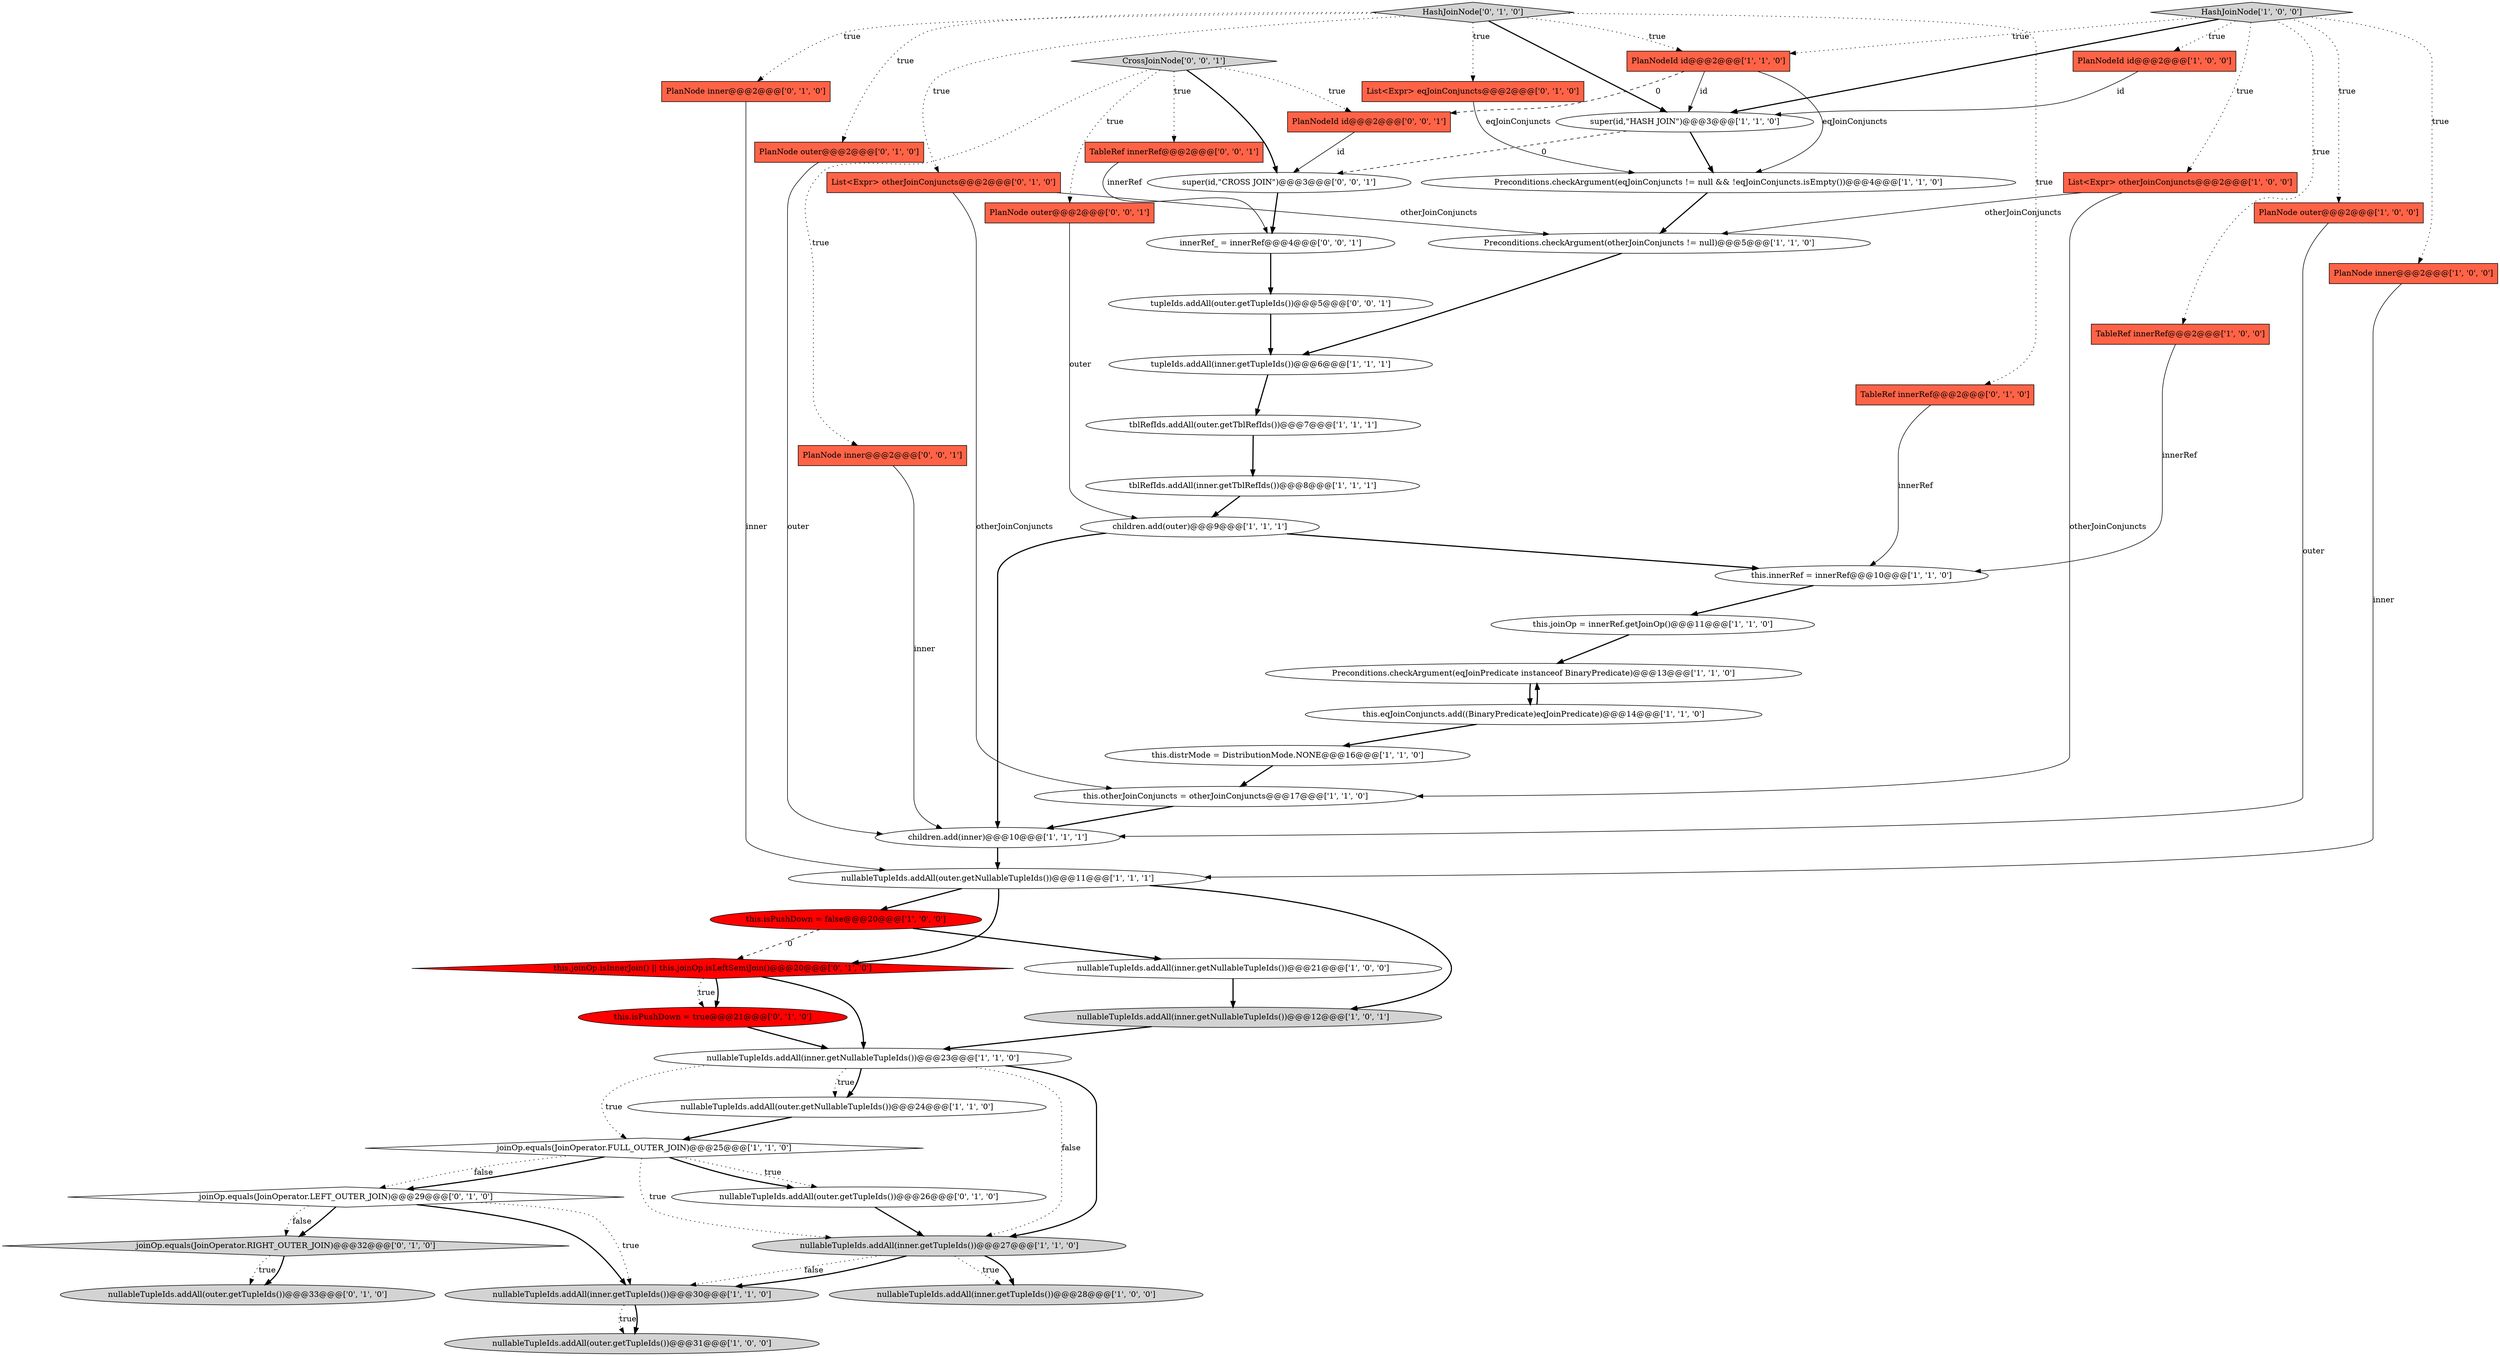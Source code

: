 digraph {
7 [style = filled, label = "Preconditions.checkArgument(eqJoinConjuncts != null && !eqJoinConjuncts.isEmpty())@@@4@@@['1', '1', '0']", fillcolor = white, shape = ellipse image = "AAA0AAABBB1BBB"];
21 [style = filled, label = "nullableTupleIds.addAll(inner.getTupleIds())@@@27@@@['1', '1', '0']", fillcolor = lightgray, shape = ellipse image = "AAA0AAABBB1BBB"];
34 [style = filled, label = "PlanNode outer@@@2@@@['0', '1', '0']", fillcolor = tomato, shape = box image = "AAA0AAABBB2BBB"];
46 [style = filled, label = "PlanNode inner@@@2@@@['0', '0', '1']", fillcolor = tomato, shape = box image = "AAA0AAABBB3BBB"];
40 [style = filled, label = "HashJoinNode['0', '1', '0']", fillcolor = lightgray, shape = diamond image = "AAA0AAABBB2BBB"];
49 [style = filled, label = "CrossJoinNode['0', '0', '1']", fillcolor = lightgray, shape = diamond image = "AAA0AAABBB3BBB"];
17 [style = filled, label = "joinOp.equals(JoinOperator.FULL_OUTER_JOIN)@@@25@@@['1', '1', '0']", fillcolor = white, shape = diamond image = "AAA0AAABBB1BBB"];
11 [style = filled, label = "children.add(outer)@@@9@@@['1', '1', '1']", fillcolor = white, shape = ellipse image = "AAA0AAABBB1BBB"];
31 [style = filled, label = "this.distrMode = DistributionMode.NONE@@@16@@@['1', '1', '0']", fillcolor = white, shape = ellipse image = "AAA0AAABBB1BBB"];
2 [style = filled, label = "HashJoinNode['1', '0', '0']", fillcolor = lightgray, shape = diamond image = "AAA0AAABBB1BBB"];
29 [style = filled, label = "this.joinOp = innerRef.getJoinOp()@@@11@@@['1', '1', '0']", fillcolor = white, shape = ellipse image = "AAA0AAABBB1BBB"];
38 [style = filled, label = "joinOp.equals(JoinOperator.RIGHT_OUTER_JOIN)@@@32@@@['0', '1', '0']", fillcolor = lightgray, shape = diamond image = "AAA0AAABBB2BBB"];
26 [style = filled, label = "Preconditions.checkArgument(eqJoinPredicate instanceof BinaryPredicate)@@@13@@@['1', '1', '0']", fillcolor = white, shape = ellipse image = "AAA0AAABBB1BBB"];
12 [style = filled, label = "nullableTupleIds.addAll(inner.getNullableTupleIds())@@@12@@@['1', '0', '1']", fillcolor = lightgray, shape = ellipse image = "AAA0AAABBB1BBB"];
45 [style = filled, label = "innerRef_ = innerRef@@@4@@@['0', '0', '1']", fillcolor = white, shape = ellipse image = "AAA0AAABBB3BBB"];
10 [style = filled, label = "this.innerRef = innerRef@@@10@@@['1', '1', '0']", fillcolor = white, shape = ellipse image = "AAA0AAABBB1BBB"];
4 [style = filled, label = "PlanNode outer@@@2@@@['1', '0', '0']", fillcolor = tomato, shape = box image = "AAA0AAABBB1BBB"];
15 [style = filled, label = "children.add(inner)@@@10@@@['1', '1', '1']", fillcolor = white, shape = ellipse image = "AAA0AAABBB1BBB"];
44 [style = filled, label = "TableRef innerRef@@@2@@@['0', '0', '1']", fillcolor = tomato, shape = box image = "AAA0AAABBB3BBB"];
33 [style = filled, label = "List<Expr> otherJoinConjuncts@@@2@@@['0', '1', '0']", fillcolor = tomato, shape = box image = "AAA0AAABBB2BBB"];
43 [style = filled, label = "nullableTupleIds.addAll(outer.getTupleIds())@@@26@@@['0', '1', '0']", fillcolor = white, shape = ellipse image = "AAA0AAABBB2BBB"];
5 [style = filled, label = "nullableTupleIds.addAll(inner.getNullableTupleIds())@@@21@@@['1', '0', '0']", fillcolor = white, shape = ellipse image = "AAA0AAABBB1BBB"];
9 [style = filled, label = "this.isPushDown = false@@@20@@@['1', '0', '0']", fillcolor = red, shape = ellipse image = "AAA1AAABBB1BBB"];
48 [style = filled, label = "PlanNode outer@@@2@@@['0', '0', '1']", fillcolor = tomato, shape = box image = "AAA0AAABBB3BBB"];
32 [style = filled, label = "PlanNode inner@@@2@@@['0', '1', '0']", fillcolor = tomato, shape = box image = "AAA0AAABBB2BBB"];
14 [style = filled, label = "PlanNode inner@@@2@@@['1', '0', '0']", fillcolor = tomato, shape = box image = "AAA0AAABBB1BBB"];
24 [style = filled, label = "nullableTupleIds.addAll(outer.getTupleIds())@@@31@@@['1', '0', '0']", fillcolor = lightgray, shape = ellipse image = "AAA0AAABBB1BBB"];
22 [style = filled, label = "nullableTupleIds.addAll(inner.getTupleIds())@@@28@@@['1', '0', '0']", fillcolor = lightgray, shape = ellipse image = "AAA0AAABBB1BBB"];
42 [style = filled, label = "this.isPushDown = true@@@21@@@['0', '1', '0']", fillcolor = red, shape = ellipse image = "AAA1AAABBB2BBB"];
8 [style = filled, label = "nullableTupleIds.addAll(outer.getNullableTupleIds())@@@11@@@['1', '1', '1']", fillcolor = white, shape = ellipse image = "AAA0AAABBB1BBB"];
0 [style = filled, label = "PlanNodeId id@@@2@@@['1', '0', '0']", fillcolor = tomato, shape = box image = "AAA0AAABBB1BBB"];
39 [style = filled, label = "nullableTupleIds.addAll(outer.getTupleIds())@@@33@@@['0', '1', '0']", fillcolor = lightgray, shape = ellipse image = "AAA0AAABBB2BBB"];
3 [style = filled, label = "nullableTupleIds.addAll(outer.getNullableTupleIds())@@@24@@@['1', '1', '0']", fillcolor = white, shape = ellipse image = "AAA0AAABBB1BBB"];
18 [style = filled, label = "super(id,\"HASH JOIN\")@@@3@@@['1', '1', '0']", fillcolor = white, shape = ellipse image = "AAA0AAABBB1BBB"];
16 [style = filled, label = "Preconditions.checkArgument(otherJoinConjuncts != null)@@@5@@@['1', '1', '0']", fillcolor = white, shape = ellipse image = "AAA0AAABBB1BBB"];
28 [style = filled, label = "this.otherJoinConjuncts = otherJoinConjuncts@@@17@@@['1', '1', '0']", fillcolor = white, shape = ellipse image = "AAA0AAABBB1BBB"];
25 [style = filled, label = "PlanNodeId id@@@2@@@['1', '1', '0']", fillcolor = tomato, shape = box image = "AAA0AAABBB1BBB"];
27 [style = filled, label = "tblRefIds.addAll(inner.getTblRefIds())@@@8@@@['1', '1', '1']", fillcolor = white, shape = ellipse image = "AAA0AAABBB1BBB"];
13 [style = filled, label = "nullableTupleIds.addAll(inner.getNullableTupleIds())@@@23@@@['1', '1', '0']", fillcolor = white, shape = ellipse image = "AAA0AAABBB1BBB"];
19 [style = filled, label = "this.eqJoinConjuncts.add((BinaryPredicate)eqJoinPredicate)@@@14@@@['1', '1', '0']", fillcolor = white, shape = ellipse image = "AAA0AAABBB1BBB"];
51 [style = filled, label = "tupleIds.addAll(outer.getTupleIds())@@@5@@@['0', '0', '1']", fillcolor = white, shape = ellipse image = "AAA0AAABBB3BBB"];
41 [style = filled, label = "TableRef innerRef@@@2@@@['0', '1', '0']", fillcolor = tomato, shape = box image = "AAA0AAABBB2BBB"];
1 [style = filled, label = "TableRef innerRef@@@2@@@['1', '0', '0']", fillcolor = tomato, shape = box image = "AAA0AAABBB1BBB"];
35 [style = filled, label = "List<Expr> eqJoinConjuncts@@@2@@@['0', '1', '0']", fillcolor = tomato, shape = box image = "AAA0AAABBB2BBB"];
47 [style = filled, label = "super(id,\"CROSS JOIN\")@@@3@@@['0', '0', '1']", fillcolor = white, shape = ellipse image = "AAA0AAABBB3BBB"];
50 [style = filled, label = "PlanNodeId id@@@2@@@['0', '0', '1']", fillcolor = tomato, shape = box image = "AAA0AAABBB3BBB"];
30 [style = filled, label = "tblRefIds.addAll(outer.getTblRefIds())@@@7@@@['1', '1', '1']", fillcolor = white, shape = ellipse image = "AAA0AAABBB1BBB"];
23 [style = filled, label = "tupleIds.addAll(inner.getTupleIds())@@@6@@@['1', '1', '1']", fillcolor = white, shape = ellipse image = "AAA0AAABBB1BBB"];
36 [style = filled, label = "this.joinOp.isInnerJoin() || this.joinOp.isLeftSemiJoin()@@@20@@@['0', '1', '0']", fillcolor = red, shape = diamond image = "AAA1AAABBB2BBB"];
37 [style = filled, label = "joinOp.equals(JoinOperator.LEFT_OUTER_JOIN)@@@29@@@['0', '1', '0']", fillcolor = white, shape = diamond image = "AAA0AAABBB2BBB"];
6 [style = filled, label = "nullableTupleIds.addAll(inner.getTupleIds())@@@30@@@['1', '1', '0']", fillcolor = lightgray, shape = ellipse image = "AAA0AAABBB1BBB"];
20 [style = filled, label = "List<Expr> otherJoinConjuncts@@@2@@@['1', '0', '0']", fillcolor = tomato, shape = box image = "AAA0AAABBB1BBB"];
9->36 [style = dashed, label="0"];
38->39 [style = dotted, label="true"];
40->32 [style = dotted, label="true"];
48->11 [style = solid, label="outer"];
38->39 [style = bold, label=""];
2->25 [style = dotted, label="true"];
8->36 [style = bold, label=""];
37->38 [style = bold, label=""];
7->16 [style = bold, label=""];
9->5 [style = bold, label=""];
49->48 [style = dotted, label="true"];
40->41 [style = dotted, label="true"];
2->20 [style = dotted, label="true"];
21->6 [style = dotted, label="false"];
13->17 [style = dotted, label="true"];
2->0 [style = dotted, label="true"];
23->30 [style = bold, label=""];
13->3 [style = dotted, label="true"];
51->23 [style = bold, label=""];
30->27 [style = bold, label=""];
2->18 [style = bold, label=""];
21->22 [style = dotted, label="true"];
17->37 [style = bold, label=""];
40->35 [style = dotted, label="true"];
4->15 [style = solid, label="outer"];
29->26 [style = bold, label=""];
27->11 [style = bold, label=""];
49->44 [style = dotted, label="true"];
21->22 [style = bold, label=""];
19->26 [style = bold, label=""];
20->28 [style = solid, label="otherJoinConjuncts"];
17->43 [style = dotted, label="true"];
41->10 [style = solid, label="innerRef"];
31->28 [style = bold, label=""];
25->18 [style = solid, label="id"];
18->7 [style = bold, label=""];
17->21 [style = dotted, label="true"];
20->16 [style = solid, label="otherJoinConjuncts"];
49->46 [style = dotted, label="true"];
36->42 [style = bold, label=""];
6->24 [style = dotted, label="true"];
40->34 [style = dotted, label="true"];
45->51 [style = bold, label=""];
25->7 [style = solid, label="eqJoinConjuncts"];
49->50 [style = dotted, label="true"];
6->24 [style = bold, label=""];
16->23 [style = bold, label=""];
34->15 [style = solid, label="outer"];
26->19 [style = bold, label=""];
33->16 [style = solid, label="otherJoinConjuncts"];
17->43 [style = bold, label=""];
12->13 [style = bold, label=""];
37->6 [style = dotted, label="true"];
36->13 [style = bold, label=""];
11->10 [style = bold, label=""];
2->4 [style = dotted, label="true"];
3->17 [style = bold, label=""];
2->14 [style = dotted, label="true"];
47->45 [style = bold, label=""];
50->47 [style = solid, label="id"];
37->38 [style = dotted, label="false"];
40->25 [style = dotted, label="true"];
15->8 [style = bold, label=""];
8->12 [style = bold, label=""];
25->50 [style = dashed, label="0"];
17->37 [style = dotted, label="false"];
0->18 [style = solid, label="id"];
43->21 [style = bold, label=""];
1->10 [style = solid, label="innerRef"];
42->13 [style = bold, label=""];
18->47 [style = dashed, label="0"];
28->15 [style = bold, label=""];
46->15 [style = solid, label="inner"];
40->33 [style = dotted, label="true"];
21->6 [style = bold, label=""];
35->7 [style = solid, label="eqJoinConjuncts"];
19->31 [style = bold, label=""];
14->8 [style = solid, label="inner"];
40->18 [style = bold, label=""];
33->28 [style = solid, label="otherJoinConjuncts"];
36->42 [style = dotted, label="true"];
37->6 [style = bold, label=""];
44->45 [style = solid, label="innerRef"];
11->15 [style = bold, label=""];
49->47 [style = bold, label=""];
13->3 [style = bold, label=""];
10->29 [style = bold, label=""];
5->12 [style = bold, label=""];
2->1 [style = dotted, label="true"];
8->9 [style = bold, label=""];
32->8 [style = solid, label="inner"];
13->21 [style = dotted, label="false"];
13->21 [style = bold, label=""];
}
